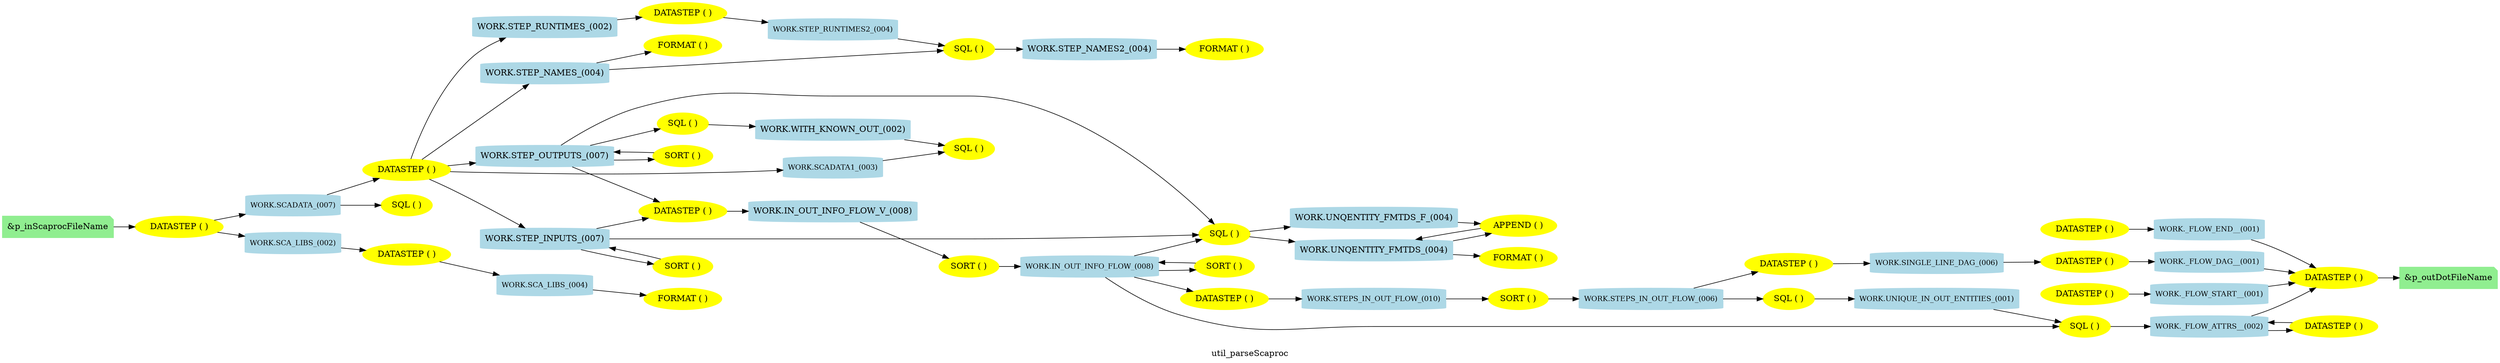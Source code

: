 // Generated by SAS for H:/Projects/dotmysasprograms/logs/sca__util_parseScaproc.txt
digraph dag {
rankdir=LR
graph [label="\nutil_parseScaproc"]
node [shape=cylinder color=lightblue style=filled]

"&p_inScaprocFileName" [ shape="note" label="&p_inScaprocFileName" color=lightgreen style=filled ]

"WORK.SCADATA_(007)" [label=<<TABLE BORDER="0" CELLSPACING="0"><TR><TD BORDER="0" COLSPAN="2" CELLPADDING="0"><FONT POINT-SIZE="12">WORK.SCADATA_(007)</FONT></TD></TR>
</TABLE>>];

"WORK.SCA_LIBS_(002)" [label=<<TABLE BORDER="0" CELLSPACING="0"><TR><TD BORDER="0" COLSPAN="2" CELLPADDING="0"><FONT POINT-SIZE="12">WORK.SCA_LIBS_(002)</FONT></TD></TR>
</TABLE>>];

"WORK.SCA_LIBS_(004)" [label=<<TABLE BORDER="0" CELLSPACING="0"><TR><TD BORDER="0" COLSPAN="2" CELLPADDING="0"><FONT POINT-SIZE="12">WORK.SCA_LIBS_(004)</FONT></TD></TR>
</TABLE>>];

"WORK.SCADATA1_(003)" [label=<<TABLE BORDER="0" CELLSPACING="0"><TR><TD BORDER="0" COLSPAN="2" CELLPADDING="0"><FONT POINT-SIZE="12">WORK.SCADATA1_(003)</FONT></TD></TR>
</TABLE>>];

"WORK.IN_OUT_INFO_FLOW_(008)" [label=<<TABLE BORDER="0" CELLSPACING="0"><TR><TD BORDER="0" COLSPAN="2" CELLPADDING="0"><FONT POINT-SIZE="12">WORK.IN_OUT_INFO_FLOW_(008)</FONT></TD></TR>
</TABLE>>];


"WORK.STEPS_IN_OUT_FLOW_(010)" [label=<<TABLE BORDER="0" CELLSPACING="0"><TR><TD BORDER="0" COLSPAN="2" CELLPADDING="0"><FONT POINT-SIZE="12">WORK.STEPS_IN_OUT_FLOW_(010)</FONT></TD></TR>
</TABLE>>];

"WORK.STEPS_IN_OUT_FLOW_(006)" [label=<<TABLE BORDER="0" CELLSPACING="0"><TR><TD BORDER="0" COLSPAN="2" CELLPADDING="0"><FONT POINT-SIZE="12">WORK.STEPS_IN_OUT_FLOW_(006)</FONT></TD></TR>
</TABLE>>];

"WORK.SINGLE_LINE_DAG_(006)" [label=<<TABLE BORDER="0" CELLSPACING="0"><TR><TD BORDER="0" COLSPAN="2" CELLPADDING="0"><FONT POINT-SIZE="12">WORK.SINGLE_LINE_DAG_(006)</FONT></TD></TR>
</TABLE>>];

"WORK.UNIQUE_IN_OUT_ENTITIES_(001)" [label=<<TABLE BORDER="0" CELLSPACING="0"><TR><TD BORDER="0" COLSPAN="2" CELLPADDING="0"><FONT POINT-SIZE="12">WORK.UNIQUE_IN_OUT_ENTITIES_(001)</FONT></TD></TR>
</TABLE>>];

"WORK.STEP_RUNTIMES2_(004)" [label=<<TABLE BORDER="0" CELLSPACING="0"><TR><TD BORDER="0" COLSPAN="2" CELLPADDING="0"><FONT POINT-SIZE="12">WORK.STEP_RUNTIMES2_(004)</FONT></TD></TR>
</TABLE>>];

"WORK._FLOW_START__(001)" [label=<<TABLE BORDER="0" CELLSPACING="0"><TR><TD BORDER="0" COLSPAN="2" CELLPADDING="0"><FONT POINT-SIZE="12">WORK._FLOW_START__(001)</FONT></TD></TR>
</TABLE>>];

"WORK._FLOW_ATTRS__(004)" [label=<<TABLE BORDER="0" CELLSPACING="0"><TR><TD BORDER="0" COLSPAN="2" CELLPADDING="0"><FONT POINT-SIZE="12">WORK._FLOW_ATTRS__(002)</FONT></TD></TR>
</TABLE>>];

"WORK.SINGLE_LINE_DAG_(006)" [label=<<TABLE BORDER="0" CELLSPACING="0"><TR><TD BORDER="0" COLSPAN="2" CELLPADDING="0"><FONT POINT-SIZE="12">WORK.SINGLE_LINE_DAG_(006)</FONT></TD></TR>
</TABLE>>];

"WORK._FLOW_DAG__(001)" [label=<<TABLE BORDER="0" CELLSPACING="0"><TR><TD BORDER="0" COLSPAN="2" CELLPADDING="0"><FONT POINT-SIZE="12">WORK._FLOW_DAG__(001)</FONT></TD></TR>
</TABLE>>];

"WORK._FLOW_END__(001)" [label=<<TABLE BORDER="0" CELLSPACING="0"><TR><TD BORDER="0" COLSPAN="2" CELLPADDING="0"><FONT POINT-SIZE="12">WORK._FLOW_END__(001)</FONT></TD></TR>
</TABLE>>];


"&p_outDotFileName" [ shape="note" label="&p_outDotFileName" color=lightgreen style=filled ]
"_01_DATASTEP" [shape="oval" label="DATASTEP ( )" color=yellow style=filled ]
{"&p_inScaprocFileName"} -> {"_01_DATASTEP"}
{"_01_DATASTEP"} -> {"WORK.SCADATA_(007)" "WORK.SCA_LIBS_(002)"}

"_02_SQL" [shape="oval" label="SQL ( )" color=yellow style=filled ]
{"WORK.SCADATA_(007)"} -> {"_02_SQL"}

"_04_DATASTEP" [shape="oval" label="DATASTEP ( )" color=yellow style=filled ]
{"WORK.SCA_LIBS_(002)"} -> {"_04_DATASTEP"}
{"_04_DATASTEP"} -> {"WORK.SCA_LIBS_(004)"}

"_05_FORMAT" [shape="oval" label="FORMAT ( )" color=yellow style=filled ]
{"WORK.SCA_LIBS_(004)"} -> {"_05_FORMAT"}

"_07_DATASTEP" [shape="oval" label="DATASTEP ( )" color=yellow style=filled ]
{"WORK.SCADATA_(007)"} -> {"_07_DATASTEP"}
{"_07_DATASTEP"} -> {"WORK.SCADATA1_(003)" "WORK.STEP_INPUTS_(007)" "WORK.STEP_OUTPUTS_(007)" "WORK.STEP_RUNTIMES_(002)" "WORK.STEP_NAMES_(004)"}

"_08_SORT" [shape="oval" label="SORT ( )" color=yellow style=filled ]
{"WORK.STEP_INPUTS_(007)"} -> {"_08_SORT"}
{"_08_SORT"} -> {"WORK.STEP_INPUTS_(007)"}

"_09_SORT" [shape="oval" label="SORT ( )" color=yellow style=filled ]
{"WORK.STEP_OUTPUTS_(007)"} -> {"_09_SORT"}
{"_09_SORT"} -> {"WORK.STEP_OUTPUTS_(007)"}

"_10_FORMAT" [shape="oval" label="FORMAT ( )" color=yellow style=filled ]
{"WORK.STEP_NAMES_(004)"} -> {"_10_FORMAT"}

"_11_DATASTEP" [shape="oval" label="DATASTEP ( )" color=yellow style=filled ]
{"WORK.STEP_INPUTS_(007)" "WORK.STEP_OUTPUTS_(007)"} -> {"_11_DATASTEP"}
{"_11_DATASTEP"} -> {"WORK.IN_OUT_INFO_FLOW_V_(008)"}

"_12_SORT" [shape="oval" label="SORT ( )" color=yellow style=filled ]
{"WORK.IN_OUT_INFO_FLOW_V_(008)"} -> {"_12_SORT"}
{"_12_SORT"} -> {"WORK.IN_OUT_INFO_FLOW_(008)"}

"_13_SQL" [shape="oval" label="SQL ( )" color=yellow style=filled ]
{"WORK.STEP_INPUTS_(007)" "WORK.STEP_OUTPUTS_(007)" "WORK.IN_OUT_INFO_FLOW_(008)"} -> {"_13_SQL"}
{"_13_SQL"} -> {"WORK.UNQENTITY_FMTDS_(004)" "WORK.UNQENTITY_FMTDS_F_(004)"}

"_15_APPEND" [shape="oval" label="APPEND ( )" color=yellow style=filled ]
{"WORK.UNQENTITY_FMTDS_(004)" "WORK.UNQENTITY_FMTDS_F_(004)"} -> {"_15_APPEND"}
{"_15_APPEND"} -> {"WORK.UNQENTITY_FMTDS_(004)"}

"_16_FORMAT" [shape="oval" label="FORMAT ( )" color=yellow style=filled ]
{"WORK.UNQENTITY_FMTDS_(004)"} -> {"_16_FORMAT"}

"_18_SORT" [shape="oval" label="SORT ( )" color=yellow style=filled ]
{"WORK.IN_OUT_INFO_FLOW_(008)"} -> {"_18_SORT"}
{"_18_SORT"} -> {"WORK.IN_OUT_INFO_FLOW_(008)"}

"_19_DATASTEP" [shape="oval" label="DATASTEP ( )" color=yellow style=filled ]
{"WORK.IN_OUT_INFO_FLOW_(008)"} -> {"_19_DATASTEP"}
{"_19_DATASTEP"} -> {"WORK.STEPS_IN_OUT_FLOW_(010)"}

"_20_1_SQL" [shape="oval" label="SQL ( )" color=yellow style=filled ]
"_20_2_SQL" [shape="oval" label="SQL ( )" color=yellow style=filled ]
{"WORK.STEP_OUTPUTS_(007)"} -> {"_20_1_SQL"} -> {"WORK.WITH_KNOWN_OUT_(002)"}
{"WORK.SCADATA1_(003)" "WORK.WITH_KNOWN_OUT_(002)"} -> {"_20_2_SQL"}

"_23_SORT" [shape="oval" label="SORT ( )" color=yellow style=filled ]
{"WORK.STEPS_IN_OUT_FLOW_(010)"} -> {"_23_SORT"}
{"_23_SORT"} -> {"WORK.STEPS_IN_OUT_FLOW_(006)"}

"_24_DATASTEP" [shape="oval" label="DATASTEP ( )" color=yellow style=filled ]
{"WORK.STEPS_IN_OUT_FLOW_(006)"} -> {"_24_DATASTEP"}
{"_24_DATASTEP"} -> {"WORK.SINGLE_LINE_DAG_(006)"}

"_25_SQL" [shape="oval" label="SQL ( )" color=yellow style=filled ]
{"WORK.STEPS_IN_OUT_FLOW_(006)"} -> {"_25_SQL"}
{"_25_SQL"} -> {"WORK.UNIQUE_IN_OUT_ENTITIES_(001)"}

"_27_DATASTEP" [shape="oval" label="DATASTEP ( )" color=yellow style=filled ]
{"WORK.STEP_RUNTIMES_(002)"} -> {"_27_DATASTEP"}
{"_27_DATASTEP"} -> {"WORK.STEP_RUNTIMES2_(004)"}

"_28_SQL" [shape="oval" label="SQL ( )" color=yellow style=filled ]
{"WORK.STEP_NAMES_(004)" "WORK.STEP_RUNTIMES2_(004)"} -> {"_28_SQL"}
{"_28_SQL"} -> {"WORK.STEP_NAMES2_(004)"}

"_29_FORMAT" [shape="oval" label="FORMAT ( )" color=yellow style=filled ]
{"WORK.STEP_NAMES2_(004)"} -> {"_29_FORMAT"}

"_31_DATASTEP" [shape="oval" label="DATASTEP ( )" color=yellow style=filled ]
{"_31_DATASTEP"} -> {"WORK._FLOW_START__(001)"}

"_32_SQL" [shape="oval" label="SQL ( )" color=yellow style=filled ]
{"WORK.IN_OUT_INFO_FLOW_(008)" "WORK.UNIQUE_IN_OUT_ENTITIES_(001)"} -> {"_32_SQL"}
{"_32_SQL"} -> {"WORK._FLOW_ATTRS__(004)"}

"_33_DATASTEP" [shape="oval" label="DATASTEP ( )" color=yellow style=filled ]
{"WORK._FLOW_ATTRS__(004)"} -> {"_33_DATASTEP"}
{"_33_DATASTEP"} -> {"WORK._FLOW_ATTRS__(004)"}

"_34_DATASTEP" [shape="oval" label="DATASTEP ( )" color=yellow style=filled ]
{"WORK.SINGLE_LINE_DAG_(006)"} -> {"_34_DATASTEP"}
{"_34_DATASTEP"} -> {"WORK._FLOW_DAG__(001)"}

"_35_DATASTEP" [shape="oval" label="DATASTEP ( )" color=yellow style=filled ]
{"_35_DATASTEP"} -> {"WORK._FLOW_END__(001)"}

"_36_DATASTEP" [shape="oval" label="DATASTEP ( )" color=yellow style=filled ]
{"WORK._FLOW_START__(001)" "WORK._FLOW_ATTRS__(004)" "WORK._FLOW_DAG__(001)" "WORK._FLOW_END__(001)"} -> {"_36_DATASTEP"}
{"_36_DATASTEP"} -> {"&p_outDotFileName"}

}
